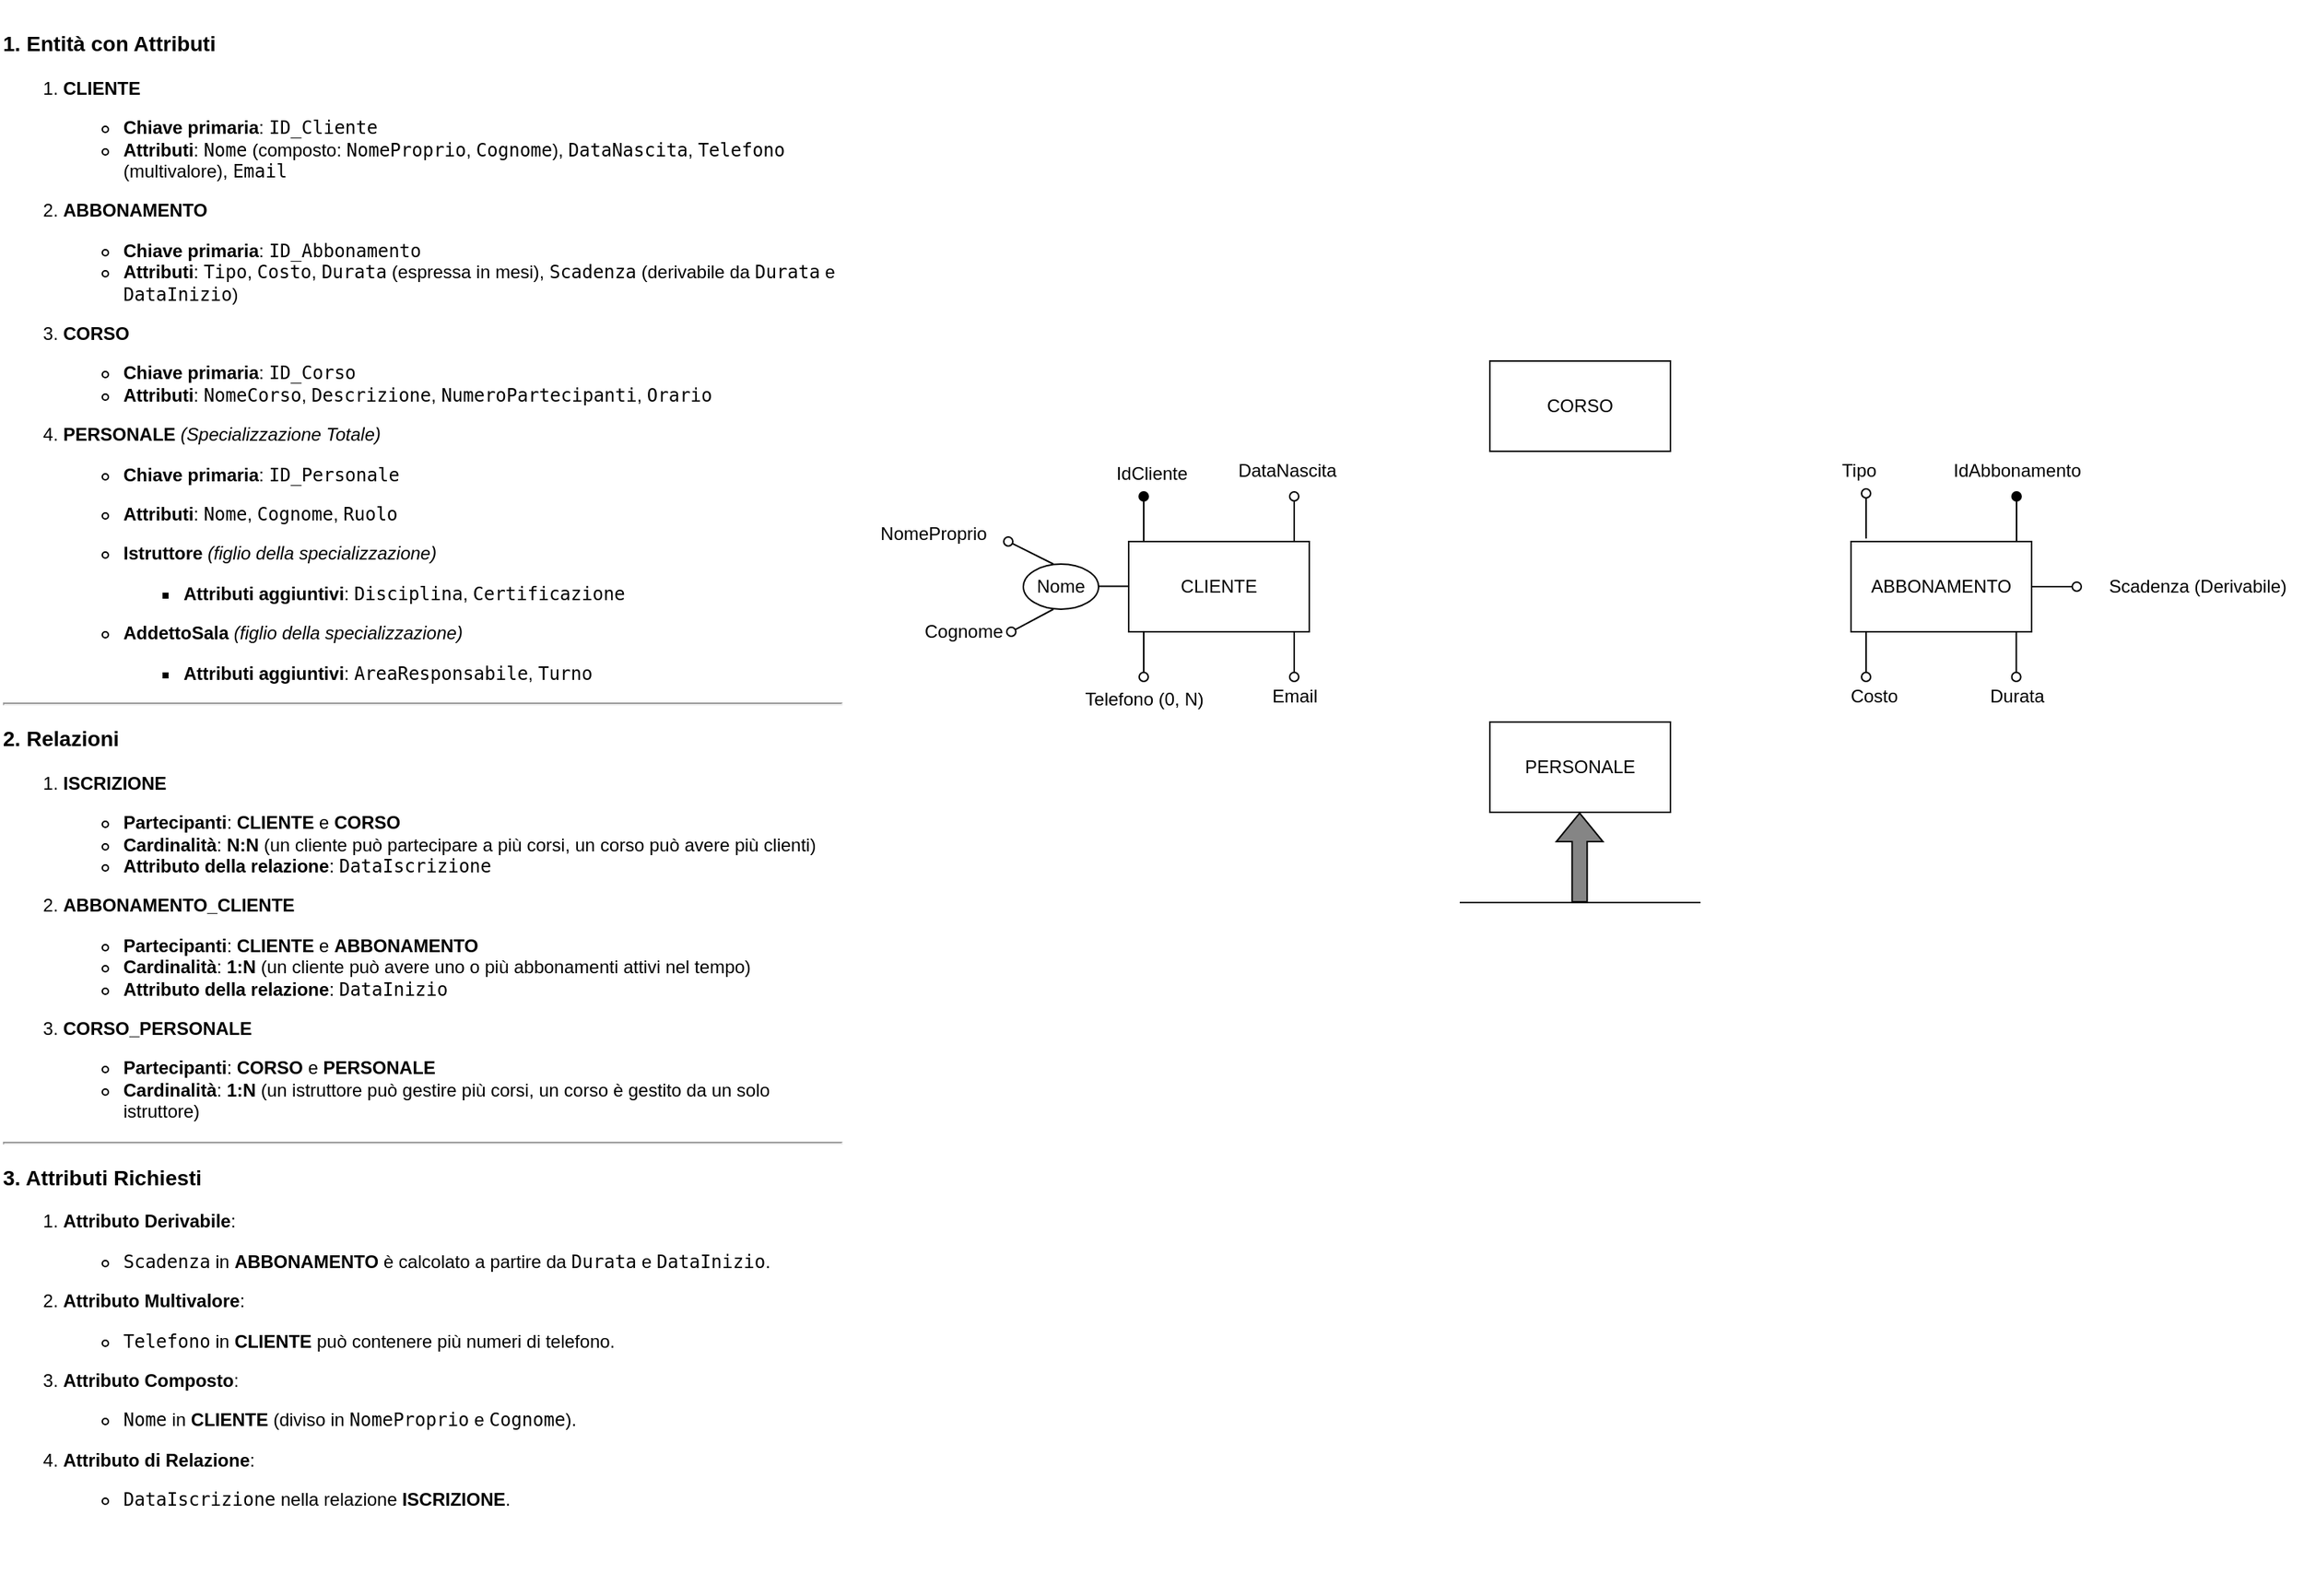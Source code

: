 <mxfile version="25.0.3">
  <diagram name="Pagina-1" id="2qj2GZJpzb1wbTNh-gF_">
    <mxGraphModel dx="1108" dy="175" grid="1" gridSize="10" guides="1" tooltips="1" connect="1" arrows="1" fold="1" page="1" pageScale="1" pageWidth="827" pageHeight="1169" math="0" shadow="0">
      <root>
        <mxCell id="0" />
        <mxCell id="1" parent="0" />
        <mxCell id="TS1fgI1TGYpvE9dovKNg-1" value="CLIENTE" style="rounded=0;whiteSpace=wrap;html=1;" parent="1" vertex="1">
          <mxGeometry x="40" y="380" width="120" height="60" as="geometry" />
        </mxCell>
        <mxCell id="TS1fgI1TGYpvE9dovKNg-2" value="&lt;div&gt;ABBONAMENTO&lt;/div&gt;" style="rounded=0;whiteSpace=wrap;html=1;" parent="1" vertex="1">
          <mxGeometry x="520" y="380" width="120" height="60" as="geometry" />
        </mxCell>
        <mxCell id="TS1fgI1TGYpvE9dovKNg-3" value="&lt;div&gt;CORSO&lt;/div&gt;" style="rounded=0;whiteSpace=wrap;html=1;" parent="1" vertex="1">
          <mxGeometry x="280" y="260" width="120" height="60" as="geometry" />
        </mxCell>
        <mxCell id="TS1fgI1TGYpvE9dovKNg-4" value="PERSONALE" style="rounded=0;whiteSpace=wrap;html=1;" parent="1" vertex="1">
          <mxGeometry x="280" y="500" width="120" height="60" as="geometry" />
        </mxCell>
        <mxCell id="fKOpoRJPvV8tH2656EXo-1" value="" style="shape=flexArrow;endArrow=classic;html=1;rounded=0;fillColor=#858585;fillStyle=auto;strokeColor=default;gradientColor=none;" parent="1" edge="1">
          <mxGeometry width="50" height="50" relative="1" as="geometry">
            <mxPoint x="339.67" y="620" as="sourcePoint" />
            <mxPoint x="339.67" y="560" as="targetPoint" />
          </mxGeometry>
        </mxCell>
        <mxCell id="fKOpoRJPvV8tH2656EXo-3" value="" style="endArrow=none;html=1;rounded=0;" parent="1" edge="1">
          <mxGeometry width="50" height="50" relative="1" as="geometry">
            <mxPoint x="260" y="620" as="sourcePoint" />
            <mxPoint x="340" y="620" as="targetPoint" />
          </mxGeometry>
        </mxCell>
        <mxCell id="fKOpoRJPvV8tH2656EXo-4" value="" style="endArrow=none;html=1;rounded=0;" parent="1" edge="1">
          <mxGeometry width="50" height="50" relative="1" as="geometry">
            <mxPoint x="340" y="620" as="sourcePoint" />
            <mxPoint x="420" y="620" as="targetPoint" />
          </mxGeometry>
        </mxCell>
        <mxCell id="fKOpoRJPvV8tH2656EXo-7" value="" style="endArrow=oval;html=1;rounded=1;curved=0;strokeColor=default;strokeWidth=1;jumpStyle=none;endFill=1;" parent="1" edge="1">
          <mxGeometry width="50" height="50" relative="1" as="geometry">
            <mxPoint x="50" y="380" as="sourcePoint" />
            <mxPoint x="50" y="350" as="targetPoint" />
          </mxGeometry>
        </mxCell>
        <mxCell id="fKOpoRJPvV8tH2656EXo-11" value="&lt;div&gt;IdCliente&lt;/div&gt;" style="text;html=1;align=center;verticalAlign=middle;resizable=0;points=[];autosize=1;strokeColor=none;fillColor=none;" parent="1" vertex="1">
          <mxGeometry x="20" y="320" width="70" height="30" as="geometry" />
        </mxCell>
        <mxCell id="fKOpoRJPvV8tH2656EXo-16" value="" style="endArrow=oval;html=1;rounded=1;curved=0;strokeColor=default;strokeWidth=1;jumpStyle=none;endFill=0;" parent="1" edge="1">
          <mxGeometry width="50" height="50" relative="1" as="geometry">
            <mxPoint x="40" y="409.81" as="sourcePoint" />
            <mxPoint x="10" y="409.81" as="targetPoint" />
          </mxGeometry>
        </mxCell>
        <mxCell id="fKOpoRJPvV8tH2656EXo-17" value="Nome" style="ellipse;whiteSpace=wrap;html=1;" parent="1" vertex="1">
          <mxGeometry x="-30" y="395" width="50" height="30" as="geometry" />
        </mxCell>
        <mxCell id="fKOpoRJPvV8tH2656EXo-18" value="" style="endArrow=oval;html=1;rounded=1;curved=0;strokeColor=default;strokeWidth=1;jumpStyle=none;endFill=0;" parent="1" edge="1">
          <mxGeometry width="50" height="50" relative="1" as="geometry">
            <mxPoint x="-10" y="395" as="sourcePoint" />
            <mxPoint x="-40" y="380" as="targetPoint" />
          </mxGeometry>
        </mxCell>
        <mxCell id="fKOpoRJPvV8tH2656EXo-19" value="NomeProprio" style="text;html=1;align=center;verticalAlign=middle;resizable=0;points=[];autosize=1;strokeColor=none;fillColor=none;" parent="1" vertex="1">
          <mxGeometry x="-140" y="360" width="100" height="30" as="geometry" />
        </mxCell>
        <mxCell id="fKOpoRJPvV8tH2656EXo-20" value="" style="endArrow=oval;html=1;rounded=1;curved=0;strokeColor=default;strokeWidth=1;jumpStyle=none;endFill=0;" parent="1" edge="1">
          <mxGeometry width="50" height="50" relative="1" as="geometry">
            <mxPoint x="-10" y="425" as="sourcePoint" />
            <mxPoint x="-38" y="440" as="targetPoint" />
          </mxGeometry>
        </mxCell>
        <mxCell id="fKOpoRJPvV8tH2656EXo-21" value="Cognome" style="text;html=1;align=center;verticalAlign=middle;resizable=0;points=[];autosize=1;strokeColor=none;fillColor=none;" parent="1" vertex="1">
          <mxGeometry x="-110" y="425" width="80" height="30" as="geometry" />
        </mxCell>
        <mxCell id="63A-T530-Y_BiI_bm_w9-2" value="&lt;h3&gt;&lt;strong&gt;1. Entità con Attributi&lt;/strong&gt;&lt;/h3&gt;&lt;ol&gt;&lt;li&gt;&lt;p&gt;&lt;strong&gt;CLIENTE&lt;/strong&gt;&lt;/p&gt;&lt;ul&gt;&lt;li&gt;&lt;strong&gt;Chiave primaria&lt;/strong&gt;: &lt;code&gt;ID_Cliente&lt;/code&gt;&lt;/li&gt;&lt;li&gt;&lt;strong&gt;Attributi&lt;/strong&gt;: &lt;code&gt;Nome&lt;/code&gt; (composto: &lt;code&gt;NomeProprio&lt;/code&gt;, &lt;code&gt;Cognome&lt;/code&gt;), &lt;code&gt;DataNascita&lt;/code&gt;, &lt;code&gt;Telefono&lt;/code&gt; (multivalore), &lt;code&gt;Email&lt;/code&gt;&lt;/li&gt;&lt;/ul&gt;&lt;/li&gt;&lt;li&gt;&lt;p&gt;&lt;strong&gt;ABBONAMENTO&lt;/strong&gt;&lt;/p&gt;&lt;ul&gt;&lt;li&gt;&lt;strong&gt;Chiave primaria&lt;/strong&gt;: &lt;code&gt;ID_Abbonamento&lt;/code&gt;&lt;/li&gt;&lt;li&gt;&lt;strong&gt;Attributi&lt;/strong&gt;: &lt;code&gt;Tipo&lt;/code&gt;, &lt;code&gt;Costo&lt;/code&gt;, &lt;code&gt;Durata&lt;/code&gt; (espressa in mesi), &lt;code&gt;Scadenza&lt;/code&gt; (derivabile da &lt;code&gt;Durata&lt;/code&gt; e &lt;code&gt;DataInizio&lt;/code&gt;)&lt;/li&gt;&lt;/ul&gt;&lt;/li&gt;&lt;li&gt;&lt;p&gt;&lt;strong&gt;CORSO&lt;/strong&gt;&lt;/p&gt;&lt;ul&gt;&lt;li&gt;&lt;strong&gt;Chiave primaria&lt;/strong&gt;: &lt;code&gt;ID_Corso&lt;/code&gt;&lt;/li&gt;&lt;li&gt;&lt;strong&gt;Attributi&lt;/strong&gt;: &lt;code&gt;NomeCorso&lt;/code&gt;, &lt;code&gt;Descrizione&lt;/code&gt;, &lt;code&gt;NumeroPartecipanti&lt;/code&gt;, &lt;code&gt;Orario&lt;/code&gt;&lt;/li&gt;&lt;/ul&gt;&lt;/li&gt;&lt;li&gt;&lt;p&gt;&lt;strong&gt;PERSONALE&lt;/strong&gt; &lt;em&gt;(Specializzazione Totale)&lt;/em&gt;&lt;/p&gt;&lt;ul&gt;&lt;li&gt;&lt;p&gt;&lt;strong&gt;Chiave primaria&lt;/strong&gt;: &lt;code&gt;ID_Personale&lt;/code&gt;&lt;/p&gt;&lt;/li&gt;&lt;li&gt;&lt;p&gt;&lt;strong&gt;Attributi&lt;/strong&gt;: &lt;code&gt;Nome&lt;/code&gt;, &lt;code&gt;Cognome&lt;/code&gt;, &lt;code&gt;Ruolo&lt;/code&gt;&lt;/p&gt;&lt;/li&gt;&lt;li&gt;&lt;p&gt;&lt;strong&gt;Istruttore&lt;/strong&gt; &lt;em&gt;(figlio della specializzazione)&lt;/em&gt;&lt;/p&gt;&lt;ul&gt;&lt;li&gt;&lt;strong&gt;Attributi aggiuntivi&lt;/strong&gt;: &lt;code&gt;Disciplina&lt;/code&gt;, &lt;code&gt;Certificazione&lt;/code&gt;&lt;/li&gt;&lt;/ul&gt;&lt;/li&gt;&lt;li&gt;&lt;p&gt;&lt;strong&gt;AddettoSala&lt;/strong&gt; &lt;em&gt;(figlio della specializzazione)&lt;/em&gt;&lt;/p&gt;&lt;ul&gt;&lt;li&gt;&lt;strong&gt;Attributi aggiuntivi&lt;/strong&gt;: &lt;code&gt;AreaResponsabile&lt;/code&gt;, &lt;code&gt;Turno&lt;/code&gt;&lt;/li&gt;&lt;/ul&gt;&lt;/li&gt;&lt;/ul&gt;&lt;/li&gt;&lt;/ol&gt;&lt;hr&gt;&lt;h3&gt;&lt;strong&gt;2. Relazioni&lt;/strong&gt;&lt;/h3&gt;&lt;ol&gt;&lt;li&gt;&lt;p&gt;&lt;strong&gt;ISCRIZIONE&lt;/strong&gt;&lt;/p&gt;&lt;ul&gt;&lt;li&gt;&lt;strong&gt;Partecipanti&lt;/strong&gt;: &lt;strong&gt;CLIENTE&lt;/strong&gt; e &lt;strong&gt;CORSO&lt;/strong&gt;&lt;/li&gt;&lt;li&gt;&lt;strong&gt;Cardinalità&lt;/strong&gt;: &lt;strong&gt;N:N&lt;/strong&gt; (un cliente può partecipare a più corsi, un corso può avere più clienti)&lt;/li&gt;&lt;li&gt;&lt;strong&gt;Attributo della relazione&lt;/strong&gt;: &lt;code&gt;DataIscrizione&lt;/code&gt;&lt;/li&gt;&lt;/ul&gt;&lt;/li&gt;&lt;li&gt;&lt;p&gt;&lt;strong&gt;ABBONAMENTO_CLIENTE&lt;/strong&gt;&lt;/p&gt;&lt;ul&gt;&lt;li&gt;&lt;strong&gt;Partecipanti&lt;/strong&gt;: &lt;strong&gt;CLIENTE&lt;/strong&gt; e &lt;strong&gt;ABBONAMENTO&lt;/strong&gt;&lt;/li&gt;&lt;li&gt;&lt;strong&gt;Cardinalità&lt;/strong&gt;: &lt;strong&gt;1:N&lt;/strong&gt; (un cliente può avere uno o più abbonamenti attivi nel tempo)&lt;/li&gt;&lt;li&gt;&lt;strong&gt;Attributo della relazione&lt;/strong&gt;: &lt;code&gt;DataInizio&lt;/code&gt;&lt;/li&gt;&lt;/ul&gt;&lt;/li&gt;&lt;li&gt;&lt;p&gt;&lt;strong&gt;CORSO_PERSONALE&lt;/strong&gt;&lt;/p&gt;&lt;ul&gt;&lt;li&gt;&lt;strong&gt;Partecipanti&lt;/strong&gt;: &lt;strong&gt;CORSO&lt;/strong&gt; e &lt;strong&gt;PERSONALE&lt;/strong&gt;&lt;/li&gt;&lt;li&gt;&lt;strong&gt;Cardinalità&lt;/strong&gt;: &lt;strong&gt;1:N&lt;/strong&gt; (un istruttore può gestire più corsi, un corso è gestito da un solo istruttore)&lt;/li&gt;&lt;/ul&gt;&lt;/li&gt;&lt;/ol&gt;&lt;hr&gt;&lt;h3&gt;&lt;strong&gt;3. Attributi Richiesti&lt;/strong&gt;&lt;/h3&gt;&lt;ol&gt;&lt;li&gt;&lt;p&gt;&lt;strong&gt;Attributo Derivabile&lt;/strong&gt;:&lt;/p&gt;&lt;ul&gt;&lt;li&gt;&lt;code&gt;Scadenza&lt;/code&gt; in &lt;strong&gt;ABBONAMENTO&lt;/strong&gt; è calcolato a partire da &lt;code&gt;Durata&lt;/code&gt; e &lt;code&gt;DataInizio&lt;/code&gt;.&lt;/li&gt;&lt;/ul&gt;&lt;/li&gt;&lt;li&gt;&lt;p&gt;&lt;strong&gt;Attributo Multivalore&lt;/strong&gt;:&lt;/p&gt;&lt;ul&gt;&lt;li&gt;&lt;code&gt;Telefono&lt;/code&gt; in &lt;strong&gt;CLIENTE&lt;/strong&gt; può contenere più numeri di telefono.&lt;/li&gt;&lt;/ul&gt;&lt;/li&gt;&lt;li&gt;&lt;p&gt;&lt;strong&gt;Attributo Composto&lt;/strong&gt;:&lt;/p&gt;&lt;ul&gt;&lt;li&gt;&lt;code&gt;Nome&lt;/code&gt; in &lt;strong&gt;CLIENTE&lt;/strong&gt; (diviso in &lt;code&gt;NomeProprio&lt;/code&gt; e &lt;code&gt;Cognome&lt;/code&gt;).&lt;/li&gt;&lt;/ul&gt;&lt;/li&gt;&lt;li&gt;&lt;p&gt;&lt;strong&gt;Attributo di Relazione&lt;/strong&gt;:&lt;/p&gt;&lt;ul&gt;&lt;li&gt;&lt;code&gt;DataIscrizione&lt;/code&gt; nella relazione &lt;strong&gt;ISCRIZIONE&lt;/strong&gt;.&lt;/li&gt;&lt;/ul&gt;&lt;/li&gt;&lt;/ol&gt;" style="text;whiteSpace=wrap;html=1;" vertex="1" parent="1">
          <mxGeometry x="-710" y="20" width="560" height="1060" as="geometry" />
        </mxCell>
        <mxCell id="63A-T530-Y_BiI_bm_w9-4" value="" style="endArrow=oval;html=1;rounded=1;curved=0;strokeColor=default;strokeWidth=1;jumpStyle=none;endFill=0;" edge="1" parent="1">
          <mxGeometry width="50" height="50" relative="1" as="geometry">
            <mxPoint x="150" y="380" as="sourcePoint" />
            <mxPoint x="150" y="350" as="targetPoint" />
          </mxGeometry>
        </mxCell>
        <mxCell id="63A-T530-Y_BiI_bm_w9-5" value="DataNascita" style="text;html=1;align=center;verticalAlign=middle;resizable=0;points=[];autosize=1;strokeColor=none;fillColor=none;" vertex="1" parent="1">
          <mxGeometry x="100" y="318" width="90" height="30" as="geometry" />
        </mxCell>
        <mxCell id="63A-T530-Y_BiI_bm_w9-6" value="" style="endArrow=oval;html=1;rounded=1;curved=0;strokeColor=default;strokeWidth=1;jumpStyle=none;endFill=0;" edge="1" parent="1">
          <mxGeometry width="50" height="50" relative="1" as="geometry">
            <mxPoint x="50" y="440" as="sourcePoint" />
            <mxPoint x="50" y="470" as="targetPoint" />
          </mxGeometry>
        </mxCell>
        <mxCell id="63A-T530-Y_BiI_bm_w9-7" value="&lt;div&gt;Telefono (0, N)&lt;/div&gt;" style="text;html=1;align=center;verticalAlign=middle;resizable=0;points=[];autosize=1;strokeColor=none;fillColor=none;" vertex="1" parent="1">
          <mxGeometry y="470" width="100" height="30" as="geometry" />
        </mxCell>
        <mxCell id="63A-T530-Y_BiI_bm_w9-8" value="" style="endArrow=oval;html=1;rounded=1;curved=0;strokeColor=default;strokeWidth=1;jumpStyle=none;endFill=0;" edge="1" parent="1">
          <mxGeometry width="50" height="50" relative="1" as="geometry">
            <mxPoint x="150" y="440" as="sourcePoint" />
            <mxPoint x="150" y="470" as="targetPoint" />
          </mxGeometry>
        </mxCell>
        <mxCell id="63A-T530-Y_BiI_bm_w9-9" value="&lt;div&gt;Email&lt;/div&gt;" style="text;html=1;align=center;verticalAlign=middle;resizable=0;points=[];autosize=1;strokeColor=none;fillColor=none;" vertex="1" parent="1">
          <mxGeometry x="125" y="468" width="50" height="30" as="geometry" />
        </mxCell>
        <mxCell id="63A-T530-Y_BiI_bm_w9-10" value="" style="endArrow=oval;html=1;rounded=1;curved=0;strokeColor=default;strokeWidth=1;jumpStyle=none;endFill=1;" edge="1" parent="1">
          <mxGeometry width="50" height="50" relative="1" as="geometry">
            <mxPoint x="630" y="380" as="sourcePoint" />
            <mxPoint x="630" y="350" as="targetPoint" />
          </mxGeometry>
        </mxCell>
        <mxCell id="63A-T530-Y_BiI_bm_w9-11" value="" style="endArrow=oval;html=1;rounded=1;curved=0;strokeColor=default;strokeWidth=1;jumpStyle=none;endFill=0;" edge="1" parent="1">
          <mxGeometry width="50" height="50" relative="1" as="geometry">
            <mxPoint x="530" y="378" as="sourcePoint" />
            <mxPoint x="530" y="348" as="targetPoint" />
          </mxGeometry>
        </mxCell>
        <mxCell id="63A-T530-Y_BiI_bm_w9-12" value="IdAbbonamento" style="text;html=1;align=center;verticalAlign=middle;resizable=0;points=[];autosize=1;strokeColor=none;fillColor=none;" vertex="1" parent="1">
          <mxGeometry x="575" y="318" width="110" height="30" as="geometry" />
        </mxCell>
        <mxCell id="63A-T530-Y_BiI_bm_w9-13" value="Tipo" style="text;html=1;align=center;verticalAlign=middle;resizable=0;points=[];autosize=1;strokeColor=none;fillColor=none;" vertex="1" parent="1">
          <mxGeometry x="500" y="318" width="50" height="30" as="geometry" />
        </mxCell>
        <mxCell id="63A-T530-Y_BiI_bm_w9-14" value="" style="endArrow=oval;html=1;rounded=1;curved=0;strokeColor=default;strokeWidth=1;jumpStyle=none;endFill=0;" edge="1" parent="1">
          <mxGeometry width="50" height="50" relative="1" as="geometry">
            <mxPoint x="530" y="440" as="sourcePoint" />
            <mxPoint x="530" y="470" as="targetPoint" />
          </mxGeometry>
        </mxCell>
        <mxCell id="63A-T530-Y_BiI_bm_w9-15" value="Costo" style="text;html=1;align=center;verticalAlign=middle;resizable=0;points=[];autosize=1;strokeColor=none;fillColor=none;" vertex="1" parent="1">
          <mxGeometry x="510" y="468" width="50" height="30" as="geometry" />
        </mxCell>
        <mxCell id="63A-T530-Y_BiI_bm_w9-16" value="" style="endArrow=oval;html=1;rounded=1;curved=0;strokeColor=default;strokeWidth=1;jumpStyle=none;endFill=0;" edge="1" parent="1">
          <mxGeometry width="50" height="50" relative="1" as="geometry">
            <mxPoint x="629.81" y="440" as="sourcePoint" />
            <mxPoint x="629.81" y="470" as="targetPoint" />
          </mxGeometry>
        </mxCell>
        <mxCell id="63A-T530-Y_BiI_bm_w9-17" value="Durata" style="text;html=1;align=center;verticalAlign=middle;resizable=0;points=[];autosize=1;strokeColor=none;fillColor=none;" vertex="1" parent="1">
          <mxGeometry x="600" y="468" width="60" height="30" as="geometry" />
        </mxCell>
        <mxCell id="63A-T530-Y_BiI_bm_w9-18" value="" style="endArrow=oval;html=1;rounded=1;curved=0;strokeColor=default;strokeWidth=1;jumpStyle=none;endFill=0;" edge="1" parent="1">
          <mxGeometry width="50" height="50" relative="1" as="geometry">
            <mxPoint x="640" y="410" as="sourcePoint" />
            <mxPoint x="670" y="410" as="targetPoint" />
          </mxGeometry>
        </mxCell>
        <mxCell id="63A-T530-Y_BiI_bm_w9-19" value="Scadenza (Derivabile)" style="text;html=1;align=center;verticalAlign=middle;resizable=0;points=[];autosize=1;strokeColor=none;fillColor=none;" vertex="1" parent="1">
          <mxGeometry x="680" y="395" width="140" height="30" as="geometry" />
        </mxCell>
      </root>
    </mxGraphModel>
  </diagram>
</mxfile>
